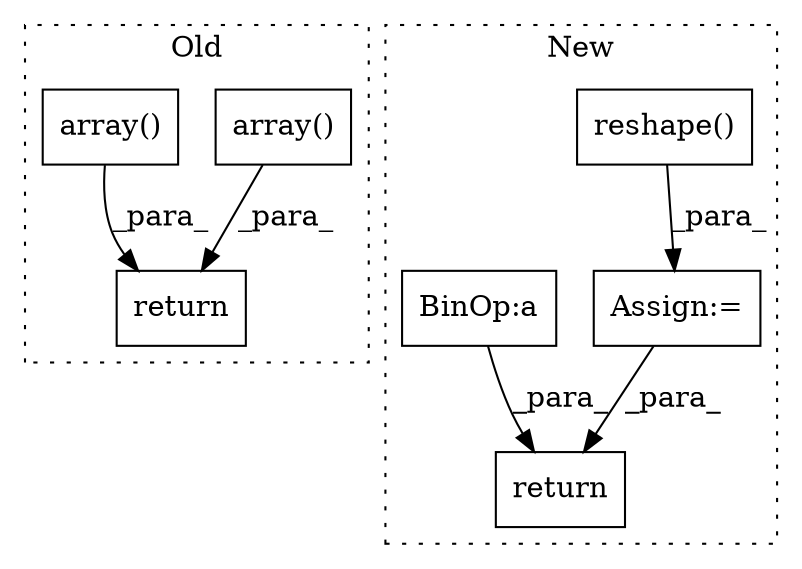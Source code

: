 digraph G {
subgraph cluster0 {
1 [label="array()" a="75" s="946,974" l="9,1" shape="box"];
4 [label="return" a="93" s="938" l="7" shape="box"];
7 [label="array()" a="75" s="998,1026" l="9,1" shape="box"];
label = "Old";
style="dotted";
}
subgraph cluster1 {
2 [label="reshape()" a="75" s="1151,1214" l="14,1" shape="box"];
3 [label="Assign:=" a="68" s="1148" l="3" shape="box"];
5 [label="return" a="93" s="1584" l="7" shape="box"];
6 [label="BinOp:a" a="82" s="1266" l="1" shape="box"];
label = "New";
style="dotted";
}
1 -> 4 [label="_para_"];
2 -> 3 [label="_para_"];
3 -> 5 [label="_para_"];
6 -> 5 [label="_para_"];
7 -> 4 [label="_para_"];
}